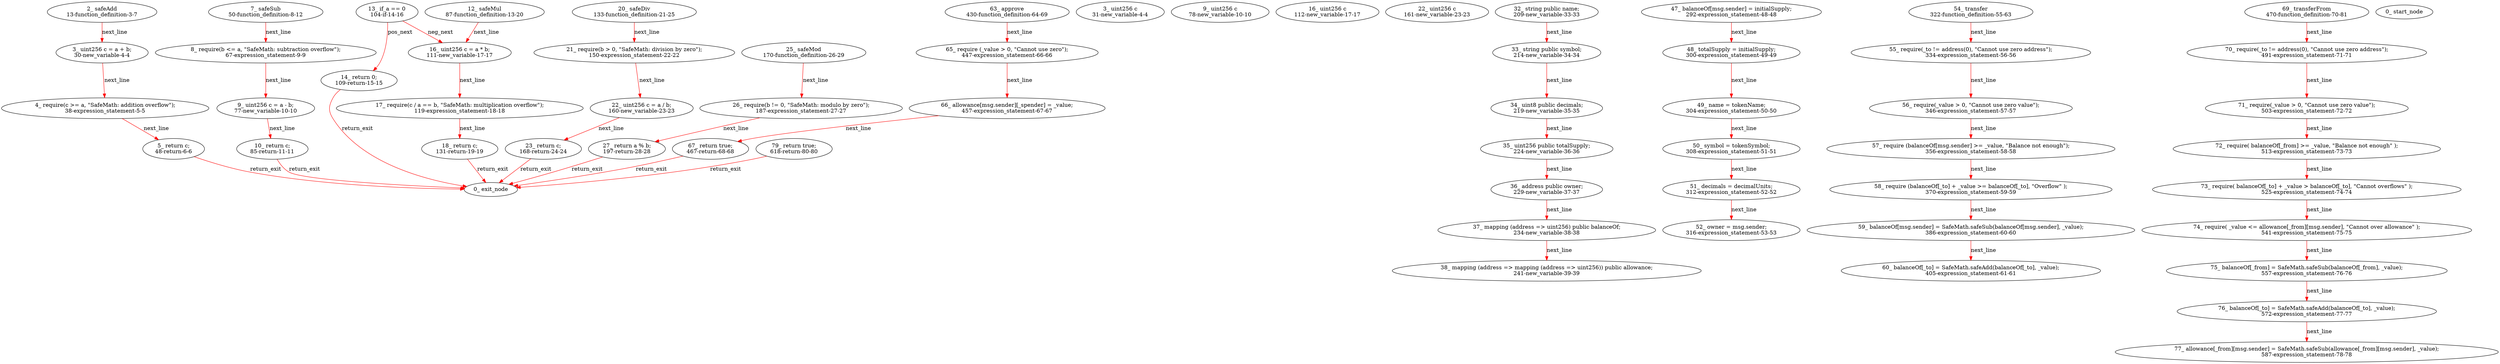 digraph  {
13 [label="2_ safeAdd\n13-function_definition-3-7", type_label=function_definition];
30 [label="3_ uint256 c = a + b;\n30-new_variable-4-4", type_label=new_variable];
31 [label="3_ uint256 c\n31-new_variable-4-4", type_label=new_variable];
38 [label="4_ require(c >= a, \"SafeMath: addition overflow\");\n38-expression_statement-5-5", type_label=expression_statement];
48 [label="5_ return c;\n48-return-6-6", type_label=return];
50 [label="7_ safeSub\n50-function_definition-8-12", type_label=function_definition];
67 [label="8_ require(b <= a, \"SafeMath: subtraction overflow\");\n67-expression_statement-9-9", type_label=expression_statement];
77 [label="9_ uint256 c = a - b;\n77-new_variable-10-10", type_label=new_variable];
78 [label="9_ uint256 c\n78-new_variable-10-10", type_label=new_variable];
85 [label="10_ return c;\n85-return-11-11", type_label=return];
87 [label="12_ safeMul\n87-function_definition-13-20", type_label=function_definition];
104 [label="13_ if_a == 0\n104-if-14-16", type_label=if];
109 [label="14_ return 0;\n109-return-15-15", type_label=return];
111 [label="16_ uint256 c = a * b;\n111-new_variable-17-17", type_label=new_variable];
112 [label="16_ uint256 c\n112-new_variable-17-17", type_label=new_variable];
119 [label="17_ require(c / a == b, \"SafeMath: multiplication overflow\");\n119-expression_statement-18-18", type_label=expression_statement];
131 [label="18_ return c;\n131-return-19-19", type_label=return];
133 [label="20_ safeDiv\n133-function_definition-21-25", type_label=function_definition];
150 [label="21_ require(b > 0, \"SafeMath: division by zero\");\n150-expression_statement-22-22", type_label=expression_statement];
160 [label="22_ uint256 c = a / b;\n160-new_variable-23-23", type_label=new_variable];
161 [label="22_ uint256 c\n161-new_variable-23-23", type_label=new_variable];
168 [label="23_ return c;\n168-return-24-24", type_label=return];
170 [label="25_ safeMod\n170-function_definition-26-29", type_label=function_definition];
187 [label="26_ require(b != 0, \"SafeMath: modulo by zero\");\n187-expression_statement-27-27", type_label=expression_statement];
197 [label="27_ return a % b;\n197-return-28-28", type_label=return];
209 [label="32_ string public name;\n209-new_variable-33-33", type_label=new_variable];
214 [label="33_ string public symbol;\n214-new_variable-34-34", type_label=new_variable];
219 [label="34_ uint8 public decimals;\n219-new_variable-35-35", type_label=new_variable];
224 [label="35_ uint256 public totalSupply;\n224-new_variable-36-36", type_label=new_variable];
229 [label="36_ address public owner;\n229-new_variable-37-37", type_label=new_variable];
234 [label="37_ mapping (address => uint256) public balanceOf;\n234-new_variable-38-38", type_label=new_variable];
241 [label="38_ mapping (address => mapping (address => uint256)) public allowance;\n241-new_variable-39-39", type_label=new_variable];
292 [label="47_ balanceOf[msg.sender] = initialSupply;\n292-expression_statement-48-48", type_label=expression_statement];
300 [label="48_ totalSupply = initialSupply;\n300-expression_statement-49-49", type_label=expression_statement];
304 [label="49_ name = tokenName;\n304-expression_statement-50-50", type_label=expression_statement];
308 [label="50_ symbol = tokenSymbol;\n308-expression_statement-51-51", type_label=expression_statement];
312 [label="51_ decimals = decimalUnits;\n312-expression_statement-52-52", type_label=expression_statement];
316 [label="52_ owner = msg.sender;\n316-expression_statement-53-53", type_label=expression_statement];
322 [label="54_ transfer\n322-function_definition-55-63", type_label=function_definition];
334 [label="55_ require(_to != address(0), \"Cannot use zero address\");\n334-expression_statement-56-56", type_label=expression_statement];
346 [label="56_ require(_value > 0, \"Cannot use zero value\");\n346-expression_statement-57-57", type_label=expression_statement];
356 [label="57_ require (balanceOf[msg.sender] >= _value, \"Balance not enough\");\n356-expression_statement-58-58", type_label=expression_statement];
370 [label="58_ require (balanceOf[_to] + _value >= balanceOf[_to], \"Overflow\" );\n370-expression_statement-59-59", type_label=expression_statement];
386 [label="59_ balanceOf[msg.sender] = SafeMath.safeSub(balanceOf[msg.sender], _value);\n386-expression_statement-60-60", type_label=expression_statement];
405 [label="60_ balanceOf[_to] = SafeMath.safeAdd(balanceOf[_to], _value);\n405-expression_statement-61-61", type_label=expression_statement];
430 [label="63_ approve\n430-function_definition-64-69", type_label=function_definition];
447 [label="65_ require (_value > 0, \"Cannot use zero\");\n447-expression_statement-66-66", type_label=expression_statement];
457 [label="66_ allowance[msg.sender][_spender] = _value;\n457-expression_statement-67-67", type_label=expression_statement];
467 [label="67_ return true;\n467-return-68-68", type_label=return];
470 [label="69_ transferFrom\n470-function_definition-70-81", type_label=function_definition];
491 [label="70_ require(_to != address(0), \"Cannot use zero address\");\n491-expression_statement-71-71", type_label=expression_statement];
503 [label="71_ require(_value > 0, \"Cannot use zero value\");\n503-expression_statement-72-72", type_label=expression_statement];
513 [label="72_ require( balanceOf[_from] >= _value, \"Balance not enough\" );\n513-expression_statement-73-73", type_label=expression_statement];
525 [label="73_ require( balanceOf[_to] + _value > balanceOf[_to], \"Cannot overflows\" );\n525-expression_statement-74-74", type_label=expression_statement];
541 [label="74_ require( _value <= allowance[_from][msg.sender], \"Cannot over allowance\" );\n541-expression_statement-75-75", type_label=expression_statement];
557 [label="75_ balanceOf[_from] = SafeMath.safeSub(balanceOf[_from], _value);\n557-expression_statement-76-76", type_label=expression_statement];
572 [label="76_ balanceOf[_to] = SafeMath.safeAdd(balanceOf[_to], _value);\n572-expression_statement-77-77", type_label=expression_statement];
587 [label="77_ allowance[_from][msg.sender] = SafeMath.safeSub(allowance[_from][msg.sender], _value);\n587-expression_statement-78-78", type_label=expression_statement];
618 [label="79_ return true;\n618-return-80-80", type_label=return];
1 [label="0_ start_node", type_label=start];
2 [label="0_ exit_node", type_label=exit];
13 -> 30  [color=red, controlflow_type=next_line, edge_type=CFG_edge, key=0, label=next_line];
30 -> 38  [color=red, controlflow_type=next_line, edge_type=CFG_edge, key=0, label=next_line];
38 -> 48  [color=red, controlflow_type=next_line, edge_type=CFG_edge, key=0, label=next_line];
48 -> 2  [color=red, controlflow_type=return_exit, edge_type=CFG_edge, key=0, label=return_exit];
50 -> 67  [color=red, controlflow_type=next_line, edge_type=CFG_edge, key=0, label=next_line];
67 -> 77  [color=red, controlflow_type=next_line, edge_type=CFG_edge, key=0, label=next_line];
77 -> 85  [color=red, controlflow_type=next_line, edge_type=CFG_edge, key=0, label=next_line];
85 -> 2  [color=red, controlflow_type=return_exit, edge_type=CFG_edge, key=0, label=return_exit];
87 -> 111  [color=red, controlflow_type=next_line, edge_type=CFG_edge, key=0, label=next_line];
104 -> 109  [color=red, controlflow_type=pos_next, edge_type=CFG_edge, key=0, label=pos_next];
104 -> 111  [color=red, controlflow_type=neg_next, edge_type=CFG_edge, key=0, label=neg_next];
109 -> 2  [color=red, controlflow_type=return_exit, edge_type=CFG_edge, key=0, label=return_exit];
111 -> 119  [color=red, controlflow_type=next_line, edge_type=CFG_edge, key=0, label=next_line];
119 -> 131  [color=red, controlflow_type=next_line, edge_type=CFG_edge, key=0, label=next_line];
131 -> 2  [color=red, controlflow_type=return_exit, edge_type=CFG_edge, key=0, label=return_exit];
133 -> 150  [color=red, controlflow_type=next_line, edge_type=CFG_edge, key=0, label=next_line];
150 -> 160  [color=red, controlflow_type=next_line, edge_type=CFG_edge, key=0, label=next_line];
160 -> 168  [color=red, controlflow_type=next_line, edge_type=CFG_edge, key=0, label=next_line];
168 -> 2  [color=red, controlflow_type=return_exit, edge_type=CFG_edge, key=0, label=return_exit];
170 -> 187  [color=red, controlflow_type=next_line, edge_type=CFG_edge, key=0, label=next_line];
187 -> 197  [color=red, controlflow_type=next_line, edge_type=CFG_edge, key=0, label=next_line];
197 -> 2  [color=red, controlflow_type=return_exit, edge_type=CFG_edge, key=0, label=return_exit];
209 -> 214  [color=red, controlflow_type=next_line, edge_type=CFG_edge, key=0, label=next_line];
214 -> 219  [color=red, controlflow_type=next_line, edge_type=CFG_edge, key=0, label=next_line];
219 -> 224  [color=red, controlflow_type=next_line, edge_type=CFG_edge, key=0, label=next_line];
224 -> 229  [color=red, controlflow_type=next_line, edge_type=CFG_edge, key=0, label=next_line];
229 -> 234  [color=red, controlflow_type=next_line, edge_type=CFG_edge, key=0, label=next_line];
234 -> 241  [color=red, controlflow_type=next_line, edge_type=CFG_edge, key=0, label=next_line];
292 -> 300  [color=red, controlflow_type=next_line, edge_type=CFG_edge, key=0, label=next_line];
300 -> 304  [color=red, controlflow_type=next_line, edge_type=CFG_edge, key=0, label=next_line];
304 -> 308  [color=red, controlflow_type=next_line, edge_type=CFG_edge, key=0, label=next_line];
308 -> 312  [color=red, controlflow_type=next_line, edge_type=CFG_edge, key=0, label=next_line];
312 -> 316  [color=red, controlflow_type=next_line, edge_type=CFG_edge, key=0, label=next_line];
322 -> 334  [color=red, controlflow_type=next_line, edge_type=CFG_edge, key=0, label=next_line];
334 -> 346  [color=red, controlflow_type=next_line, edge_type=CFG_edge, key=0, label=next_line];
346 -> 356  [color=red, controlflow_type=next_line, edge_type=CFG_edge, key=0, label=next_line];
356 -> 370  [color=red, controlflow_type=next_line, edge_type=CFG_edge, key=0, label=next_line];
370 -> 386  [color=red, controlflow_type=next_line, edge_type=CFG_edge, key=0, label=next_line];
386 -> 405  [color=red, controlflow_type=next_line, edge_type=CFG_edge, key=0, label=next_line];
430 -> 447  [color=red, controlflow_type=next_line, edge_type=CFG_edge, key=0, label=next_line];
447 -> 457  [color=red, controlflow_type=next_line, edge_type=CFG_edge, key=0, label=next_line];
457 -> 467  [color=red, controlflow_type=next_line, edge_type=CFG_edge, key=0, label=next_line];
467 -> 2  [color=red, controlflow_type=return_exit, edge_type=CFG_edge, key=0, label=return_exit];
470 -> 491  [color=red, controlflow_type=next_line, edge_type=CFG_edge, key=0, label=next_line];
491 -> 503  [color=red, controlflow_type=next_line, edge_type=CFG_edge, key=0, label=next_line];
503 -> 513  [color=red, controlflow_type=next_line, edge_type=CFG_edge, key=0, label=next_line];
513 -> 525  [color=red, controlflow_type=next_line, edge_type=CFG_edge, key=0, label=next_line];
525 -> 541  [color=red, controlflow_type=next_line, edge_type=CFG_edge, key=0, label=next_line];
541 -> 557  [color=red, controlflow_type=next_line, edge_type=CFG_edge, key=0, label=next_line];
557 -> 572  [color=red, controlflow_type=next_line, edge_type=CFG_edge, key=0, label=next_line];
572 -> 587  [color=red, controlflow_type=next_line, edge_type=CFG_edge, key=0, label=next_line];
618 -> 2  [color=red, controlflow_type=return_exit, edge_type=CFG_edge, key=0, label=return_exit];
}
